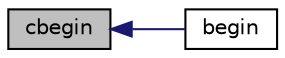 digraph "cbegin"
{
  bgcolor="transparent";
  edge [fontname="Helvetica",fontsize="10",labelfontname="Helvetica",labelfontsize="10"];
  node [fontname="Helvetica",fontsize="10",shape=record];
  rankdir="LR";
  Node483 [label="cbegin",height=0.2,width=0.4,color="black", fillcolor="grey75", style="filled", fontcolor="black"];
  Node483 -> Node484 [dir="back",color="midnightblue",fontsize="10",style="solid",fontname="Helvetica"];
  Node484 [label="begin",height=0.2,width=0.4,color="black",URL="$a26969.html#a146cf4355399a8d072d94cf65c23e2e7"];
}
